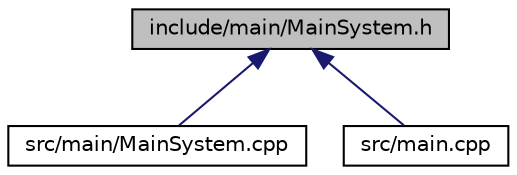 digraph "include/main/MainSystem.h"
{
 // LATEX_PDF_SIZE
  edge [fontname="Helvetica",fontsize="10",labelfontname="Helvetica",labelfontsize="10"];
  node [fontname="Helvetica",fontsize="10",shape=record];
  Node1 [label="include/main/MainSystem.h",height=0.2,width=0.4,color="black", fillcolor="grey75", style="filled", fontcolor="black",tooltip="Header file for the MainSystem class managing the traffic and pedestrian light systems."];
  Node1 -> Node2 [dir="back",color="midnightblue",fontsize="10",style="solid",fontname="Helvetica"];
  Node2 [label="src/main/MainSystem.cpp",height=0.2,width=0.4,color="black", fillcolor="white", style="filled",URL="$MainSystem_8cpp.html",tooltip="Implementation of the MainSystem class. The MainSystem class is responsible for managing the overall ..."];
  Node1 -> Node3 [dir="back",color="midnightblue",fontsize="10",style="solid",fontname="Helvetica"];
  Node3 [label="src/main.cpp",height=0.2,width=0.4,color="black", fillcolor="white", style="filled",URL="$main_8cpp.html",tooltip="Main entry point for the application. Initializes the application, runs the main system,..."];
}
